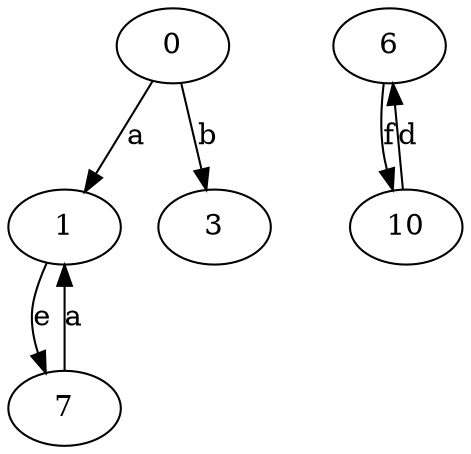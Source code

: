 strict digraph  {
0;
1;
3;
6;
7;
10;
0 -> 1  [label=a];
0 -> 3  [label=b];
1 -> 7  [label=e];
6 -> 10  [label=f];
7 -> 1  [label=a];
10 -> 6  [label=d];
}
